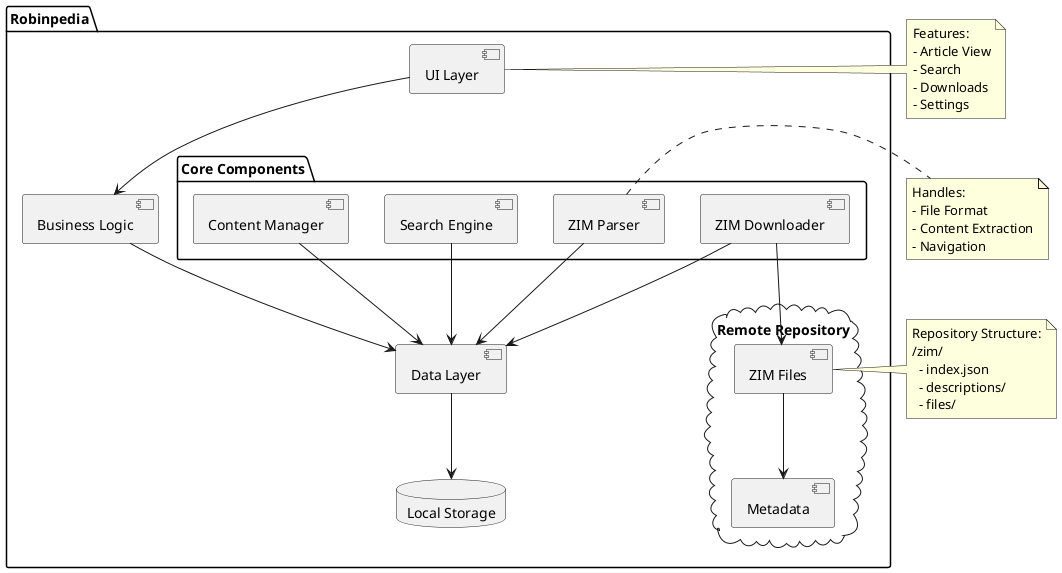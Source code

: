 @startuml Robinpedia Architecture

package "Robinpedia" {
  [UI Layer] as UI
  [Business Logic] as BL
  [Data Layer] as DL
  
  package "Core Components" {
    [ZIM Parser] as Parser
    [ZIM Downloader] as Downloader
    [Content Manager] as CM
    [Search Engine] as Search
  }
  
  database "Local Storage" as Storage
  
  cloud "Remote Repository" {
    [ZIM Files] as Remote
    [Metadata] as Meta
  }
}

UI --> BL
BL --> DL
DL --> Storage

Parser --> DL
Downloader --> DL
CM --> DL
Search --> DL

Downloader --> Remote
Remote --> Meta

note right of Remote
  Repository Structure:
  /zim/
    - index.json
    - descriptions/
    - files/
end note

note right of Parser
  Handles:
  - File Format
  - Content Extraction
  - Navigation
end note

note right of UI
  Features:
  - Article View
  - Search
  - Downloads
  - Settings
end note

@enduml
